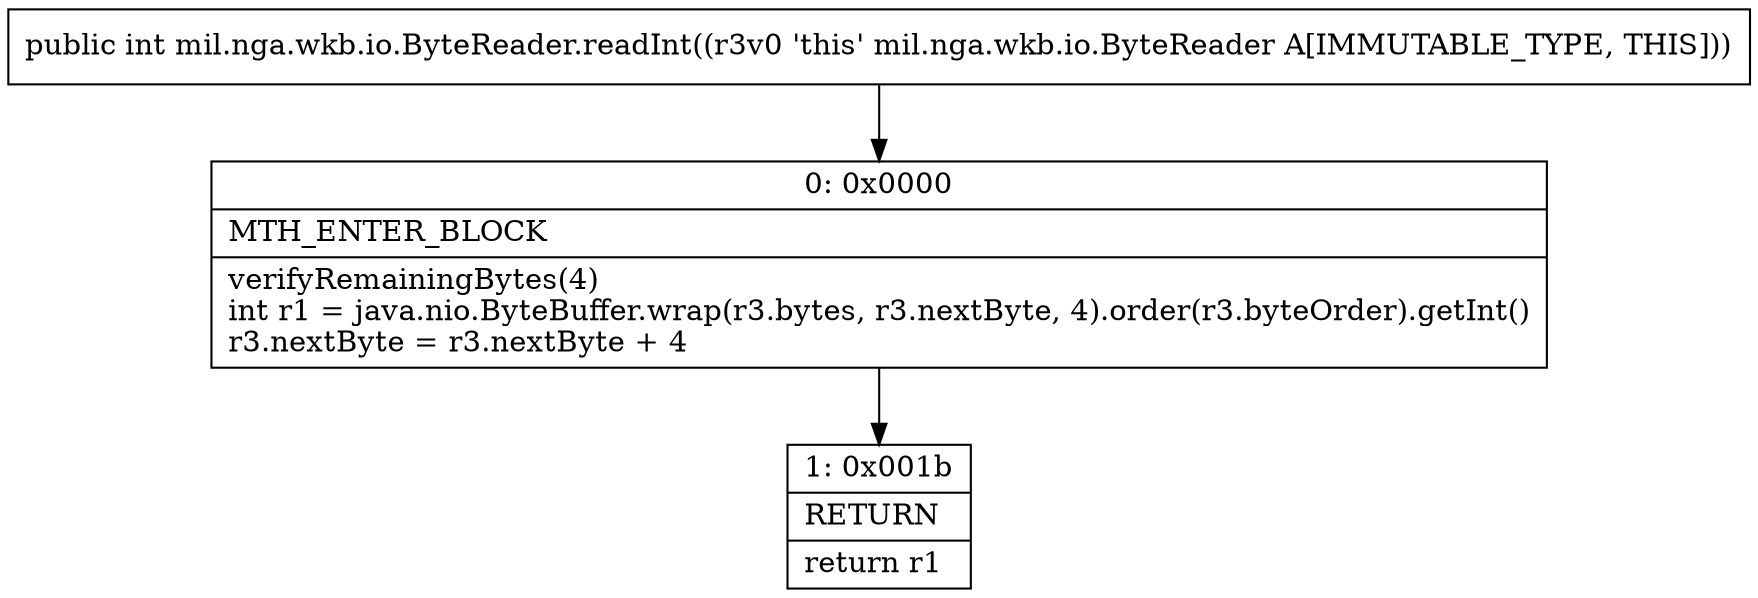 digraph "CFG formil.nga.wkb.io.ByteReader.readInt()I" {
Node_0 [shape=record,label="{0\:\ 0x0000|MTH_ENTER_BLOCK\l|verifyRemainingBytes(4)\lint r1 = java.nio.ByteBuffer.wrap(r3.bytes, r3.nextByte, 4).order(r3.byteOrder).getInt()\lr3.nextByte = r3.nextByte + 4\l}"];
Node_1 [shape=record,label="{1\:\ 0x001b|RETURN\l|return r1\l}"];
MethodNode[shape=record,label="{public int mil.nga.wkb.io.ByteReader.readInt((r3v0 'this' mil.nga.wkb.io.ByteReader A[IMMUTABLE_TYPE, THIS])) }"];
MethodNode -> Node_0;
Node_0 -> Node_1;
}

